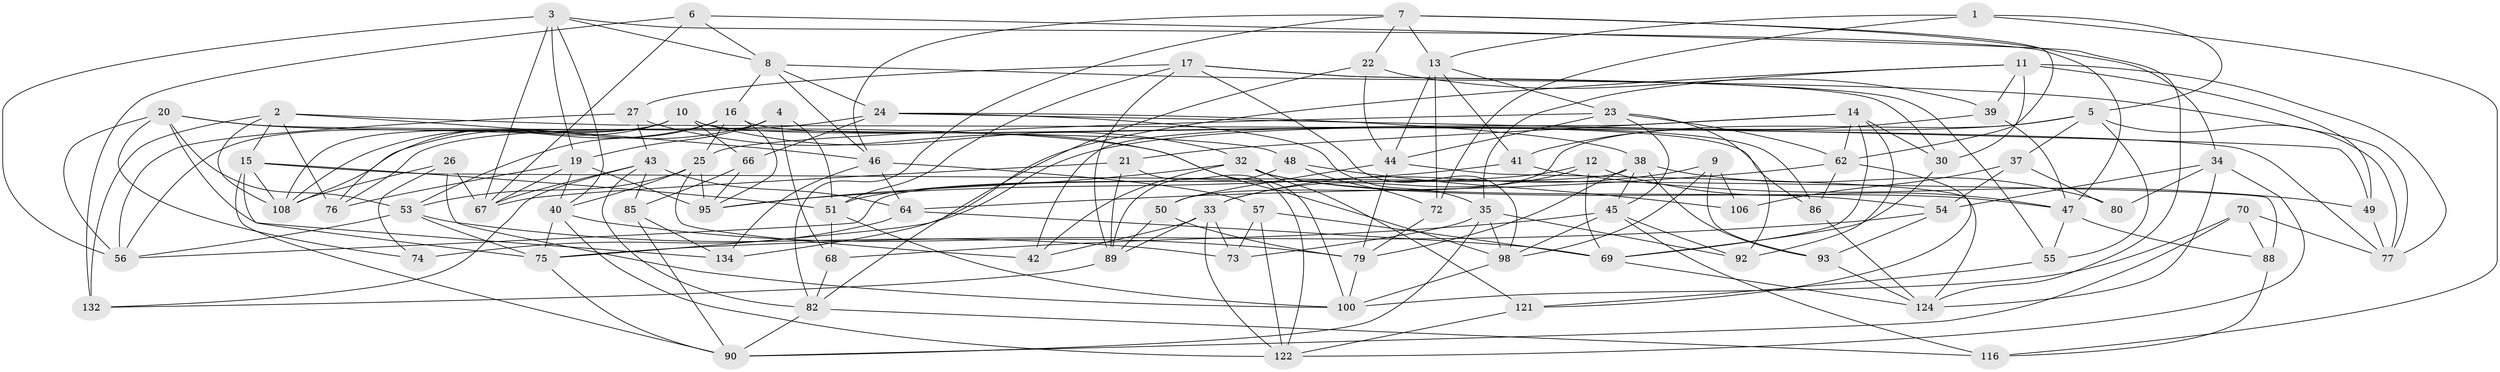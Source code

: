 // Generated by graph-tools (version 1.1) at 2025/24/03/03/25 07:24:27]
// undirected, 85 vertices, 215 edges
graph export_dot {
graph [start="1"]
  node [color=gray90,style=filled];
  1;
  2 [super="+31"];
  3 [super="+113"];
  4;
  5 [super="+105"];
  6;
  7 [super="+18"];
  8 [super="+91"];
  9;
  10 [super="+28"];
  11 [super="+65"];
  12;
  13 [super="+52"];
  14 [super="+29"];
  15 [super="+128"];
  16 [super="+36"];
  17 [super="+104"];
  19 [super="+59"];
  20 [super="+58"];
  21;
  22;
  23 [super="+60"];
  24 [super="+97"];
  25 [super="+117"];
  26;
  27;
  30;
  32 [super="+83"];
  33 [super="+84"];
  34 [super="+87"];
  35 [super="+101"];
  37 [super="+71"];
  38 [super="+63"];
  39;
  40 [super="+126"];
  41;
  42;
  43 [super="+94"];
  44 [super="+131"];
  45 [super="+61"];
  46 [super="+78"];
  47 [super="+114"];
  48;
  49;
  50;
  51 [super="+125"];
  53 [super="+81"];
  54 [super="+123"];
  55;
  56 [super="+111"];
  57;
  62 [super="+120"];
  64 [super="+115"];
  66;
  67 [super="+119"];
  68;
  69 [super="+102"];
  70;
  72;
  73;
  74;
  75 [super="+99"];
  76;
  77 [super="+112"];
  79 [super="+110"];
  80;
  82 [super="+109"];
  85;
  86;
  88;
  89 [super="+103"];
  90 [super="+127"];
  92;
  93;
  95 [super="+96"];
  98 [super="+118"];
  100 [super="+107"];
  106;
  108 [super="+129"];
  116;
  121;
  122 [super="+130"];
  124 [super="+133"];
  132;
  134;
  1 -- 13;
  1 -- 72;
  1 -- 116;
  1 -- 5;
  2 -- 77;
  2 -- 132;
  2 -- 46;
  2 -- 108;
  2 -- 76;
  2 -- 15;
  3 -- 40;
  3 -- 8;
  3 -- 19;
  3 -- 47;
  3 -- 56;
  3 -- 67;
  4 -- 51;
  4 -- 68;
  4 -- 108;
  4 -- 19;
  5 -- 77;
  5 -- 50;
  5 -- 37;
  5 -- 55;
  5 -- 75;
  6 -- 67;
  6 -- 132;
  6 -- 8;
  6 -- 124;
  7 -- 22;
  7 -- 34;
  7 -- 62;
  7 -- 82;
  7 -- 13;
  7 -- 46;
  8 -- 24;
  8 -- 16;
  8 -- 46;
  8 -- 77;
  9 -- 93;
  9 -- 106;
  9 -- 98;
  9 -- 33;
  10 -- 76;
  10 -- 56;
  10 -- 86;
  10 -- 108;
  10 -- 66;
  10 -- 32;
  11 -- 39;
  11 -- 35;
  11 -- 30;
  11 -- 49;
  11 -- 134;
  11 -- 77;
  12 -- 69;
  12 -- 33;
  12 -- 47;
  12 -- 51;
  13 -- 72;
  13 -- 41;
  13 -- 44;
  13 -- 23;
  14 -- 42;
  14 -- 92;
  14 -- 62;
  14 -- 21;
  14 -- 30;
  14 -- 69;
  15 -- 88;
  15 -- 51;
  15 -- 90;
  15 -- 108;
  15 -- 75;
  16 -- 86;
  16 -- 95;
  16 -- 108;
  16 -- 53;
  16 -- 25;
  17 -- 55;
  17 -- 30;
  17 -- 27;
  17 -- 89;
  17 -- 98;
  17 -- 51;
  19 -- 76;
  19 -- 95;
  19 -- 40;
  19 -- 67;
  20 -- 134;
  20 -- 74;
  20 -- 53;
  20 -- 48;
  20 -- 56;
  20 -- 98;
  21 -- 89;
  21 -- 122;
  21 -- 67;
  22 -- 82;
  22 -- 44;
  22 -- 39;
  23 -- 62;
  23 -- 25;
  23 -- 45;
  23 -- 92;
  23 -- 44;
  24 -- 49;
  24 -- 38;
  24 -- 66;
  24 -- 35;
  24 -- 76;
  25 -- 40;
  25 -- 42;
  25 -- 95;
  25 -- 53;
  26 -- 100;
  26 -- 74;
  26 -- 108;
  26 -- 67;
  27 -- 43;
  27 -- 100;
  27 -- 56;
  30 -- 69;
  32 -- 121;
  32 -- 42;
  32 -- 54;
  32 -- 95;
  32 -- 47;
  33 -- 73;
  33 -- 42;
  33 -- 89;
  33 -- 122;
  34 -- 80 [weight=2];
  34 -- 54;
  34 -- 122;
  34 -- 124;
  35 -- 92;
  35 -- 73;
  35 -- 90;
  35 -- 98;
  37 -- 106 [weight=2];
  37 -- 80;
  37 -- 54 [weight=2];
  38 -- 80;
  38 -- 45;
  38 -- 93;
  38 -- 79;
  38 -- 56;
  39 -- 41;
  39 -- 47;
  40 -- 122;
  40 -- 75;
  40 -- 79;
  41 -- 49;
  41 -- 95;
  43 -- 85;
  43 -- 64;
  43 -- 67;
  43 -- 132;
  43 -- 82;
  44 -- 79;
  44 -- 124;
  44 -- 50;
  45 -- 116;
  45 -- 68;
  45 -- 98;
  45 -- 92;
  46 -- 134;
  46 -- 64;
  46 -- 57;
  47 -- 55;
  47 -- 88;
  48 -- 106;
  48 -- 72;
  48 -- 89;
  49 -- 77;
  50 -- 79;
  50 -- 89;
  51 -- 100;
  51 -- 68;
  53 -- 73;
  53 -- 56;
  53 -- 75;
  54 -- 75;
  54 -- 93;
  55 -- 121;
  57 -- 73;
  57 -- 122;
  57 -- 69;
  62 -- 121;
  62 -- 64;
  62 -- 86;
  64 -- 74 [weight=2];
  64 -- 69;
  66 -- 85;
  66 -- 95;
  68 -- 82;
  69 -- 124;
  70 -- 90;
  70 -- 88;
  70 -- 100;
  70 -- 77;
  72 -- 79;
  75 -- 90;
  79 -- 100;
  82 -- 90;
  82 -- 116;
  85 -- 134;
  85 -- 90;
  86 -- 124;
  88 -- 116;
  89 -- 132;
  93 -- 124;
  98 -- 100;
  121 -- 122;
}

